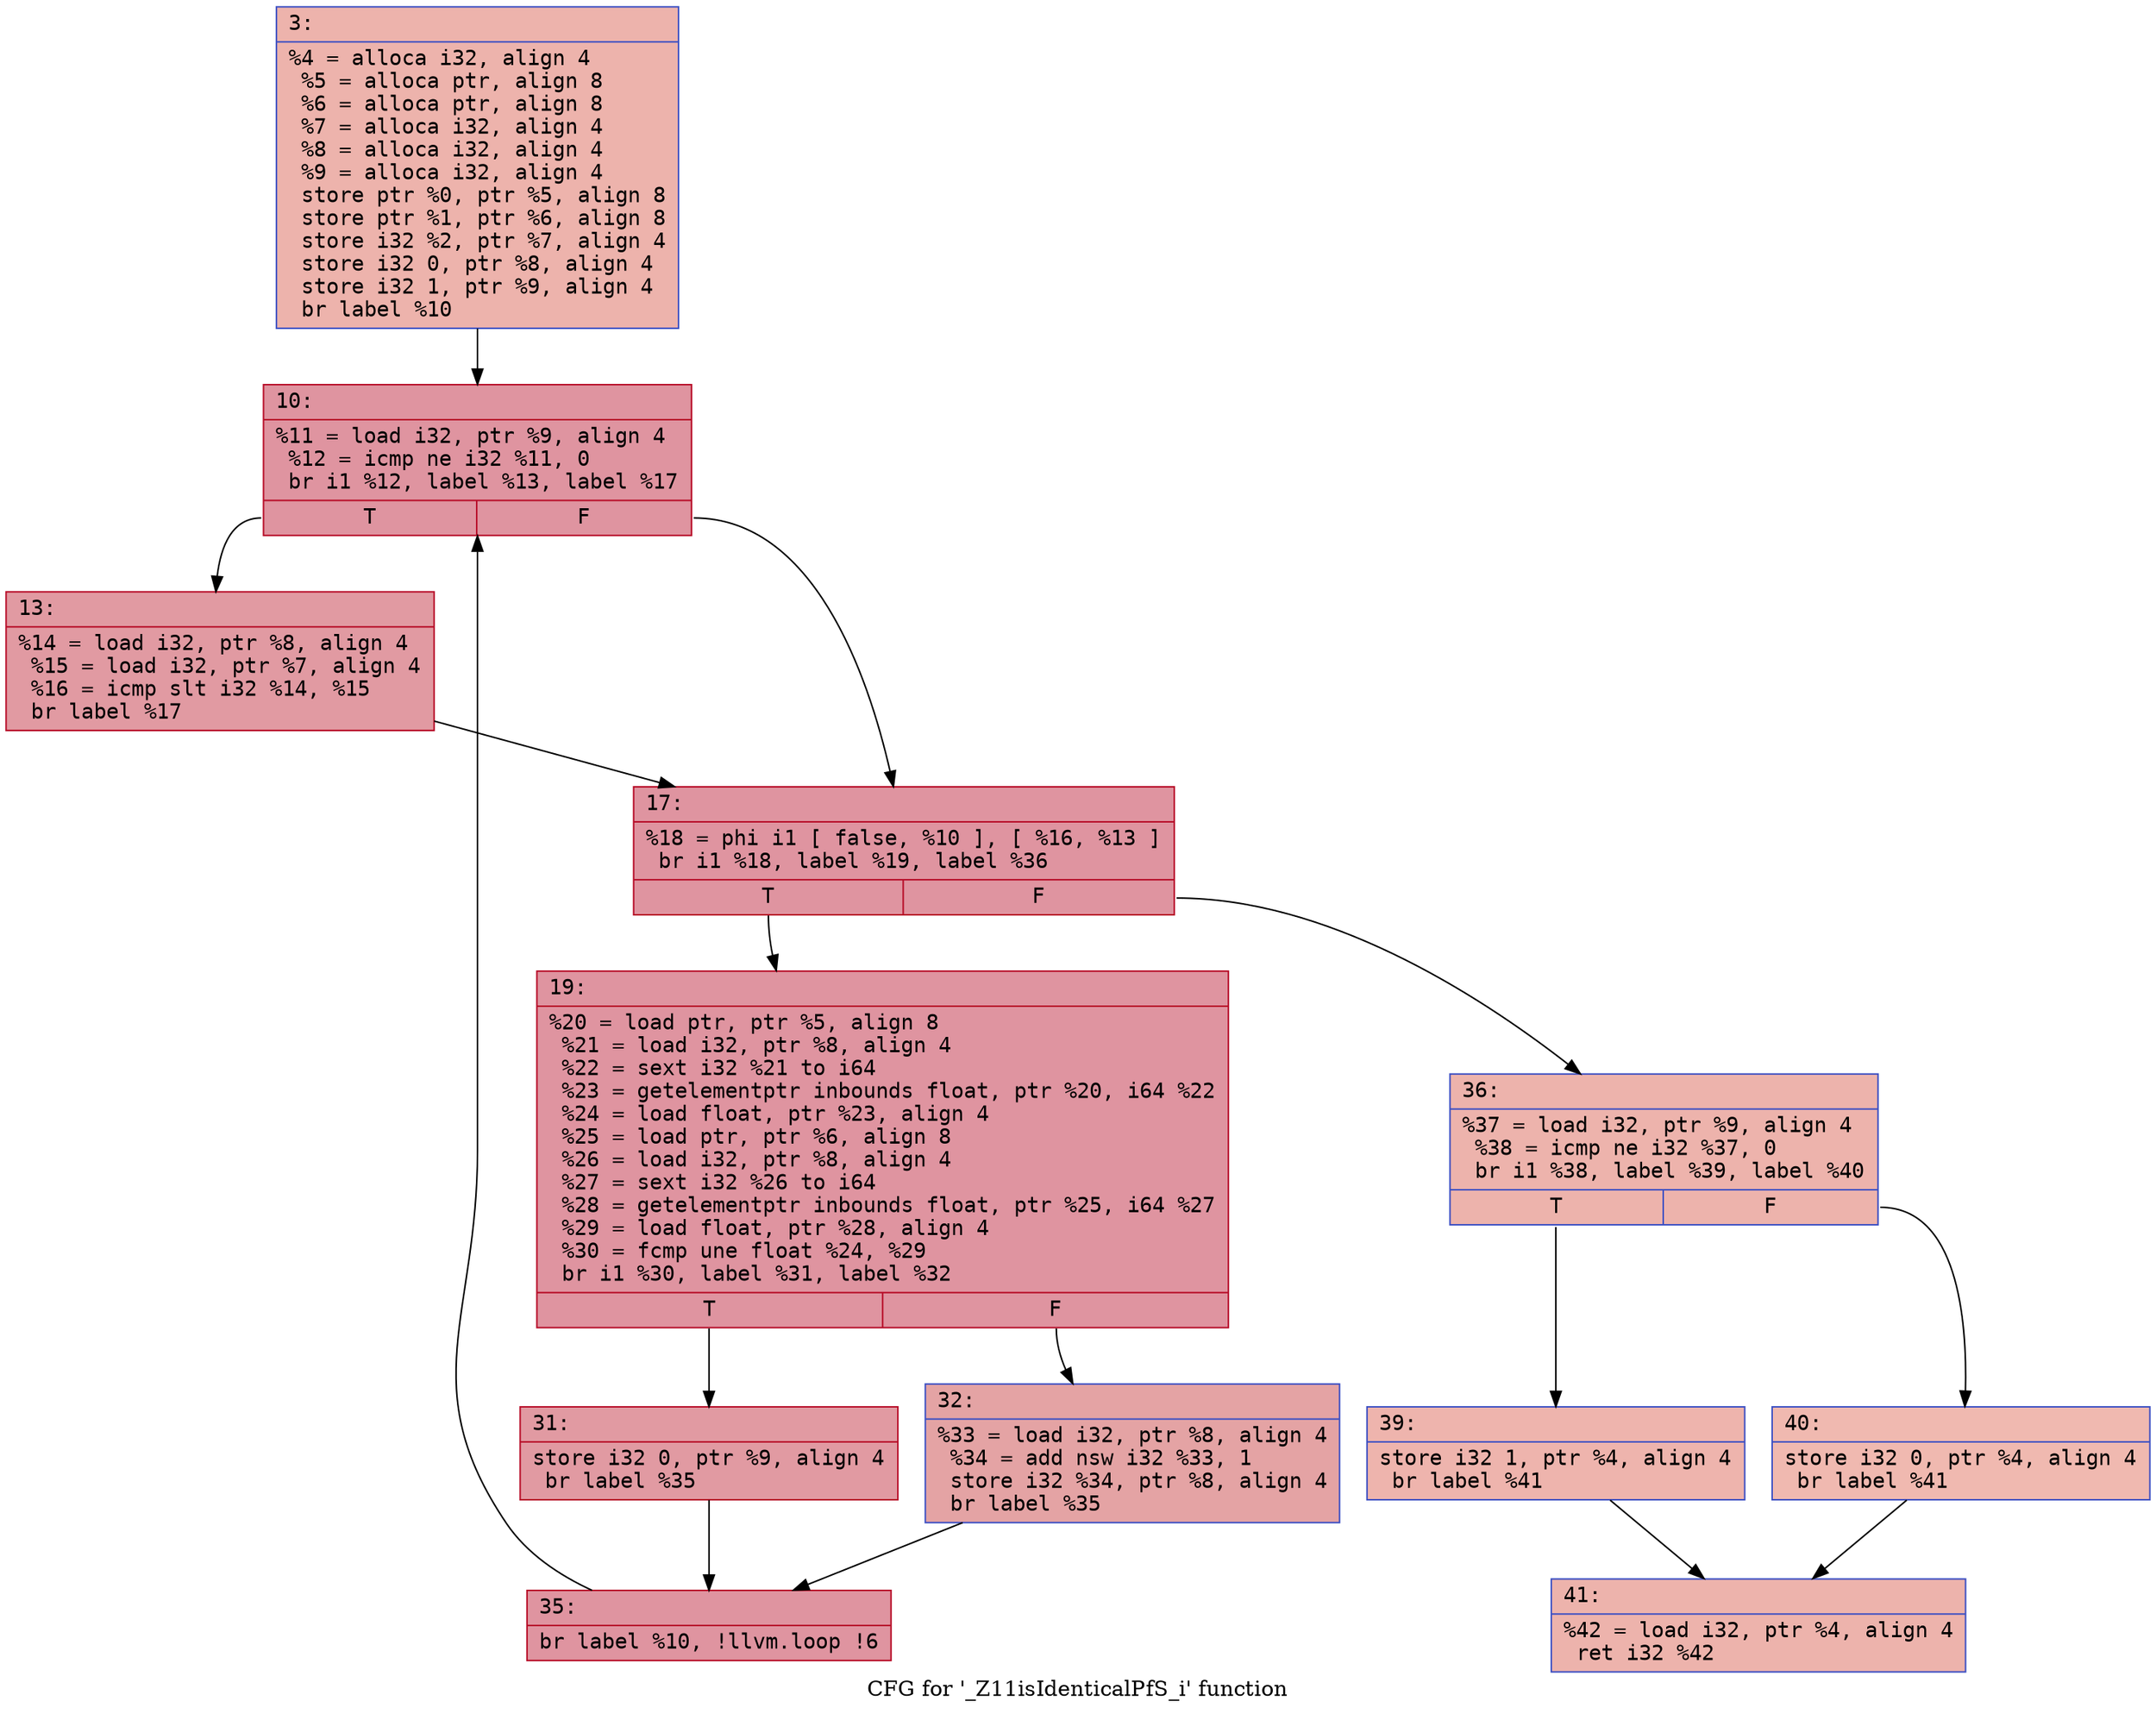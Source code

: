 digraph "CFG for '_Z11isIdenticalPfS_i' function" {
	label="CFG for '_Z11isIdenticalPfS_i' function";

	Node0x600000902850 [shape=record,color="#3d50c3ff", style=filled, fillcolor="#d6524470" fontname="Courier",label="{3:\l|  %4 = alloca i32, align 4\l  %5 = alloca ptr, align 8\l  %6 = alloca ptr, align 8\l  %7 = alloca i32, align 4\l  %8 = alloca i32, align 4\l  %9 = alloca i32, align 4\l  store ptr %0, ptr %5, align 8\l  store ptr %1, ptr %6, align 8\l  store i32 %2, ptr %7, align 4\l  store i32 0, ptr %8, align 4\l  store i32 1, ptr %9, align 4\l  br label %10\l}"];
	Node0x600000902850 -> Node0x6000009028a0[tooltip="3 -> 10\nProbability 100.00%" ];
	Node0x6000009028a0 [shape=record,color="#b70d28ff", style=filled, fillcolor="#b70d2870" fontname="Courier",label="{10:\l|  %11 = load i32, ptr %9, align 4\l  %12 = icmp ne i32 %11, 0\l  br i1 %12, label %13, label %17\l|{<s0>T|<s1>F}}"];
	Node0x6000009028a0:s0 -> Node0x6000009028f0[tooltip="10 -> 13\nProbability 62.50%" ];
	Node0x6000009028a0:s1 -> Node0x600000902940[tooltip="10 -> 17\nProbability 37.50%" ];
	Node0x6000009028f0 [shape=record,color="#b70d28ff", style=filled, fillcolor="#bb1b2c70" fontname="Courier",label="{13:\l|  %14 = load i32, ptr %8, align 4\l  %15 = load i32, ptr %7, align 4\l  %16 = icmp slt i32 %14, %15\l  br label %17\l}"];
	Node0x6000009028f0 -> Node0x600000902940[tooltip="13 -> 17\nProbability 100.00%" ];
	Node0x600000902940 [shape=record,color="#b70d28ff", style=filled, fillcolor="#b70d2870" fontname="Courier",label="{17:\l|  %18 = phi i1 [ false, %10 ], [ %16, %13 ]\l  br i1 %18, label %19, label %36\l|{<s0>T|<s1>F}}"];
	Node0x600000902940:s0 -> Node0x600000902990[tooltip="17 -> 19\nProbability 96.88%" ];
	Node0x600000902940:s1 -> Node0x600000902ad0[tooltip="17 -> 36\nProbability 3.12%" ];
	Node0x600000902990 [shape=record,color="#b70d28ff", style=filled, fillcolor="#b70d2870" fontname="Courier",label="{19:\l|  %20 = load ptr, ptr %5, align 8\l  %21 = load i32, ptr %8, align 4\l  %22 = sext i32 %21 to i64\l  %23 = getelementptr inbounds float, ptr %20, i64 %22\l  %24 = load float, ptr %23, align 4\l  %25 = load ptr, ptr %6, align 8\l  %26 = load i32, ptr %8, align 4\l  %27 = sext i32 %26 to i64\l  %28 = getelementptr inbounds float, ptr %25, i64 %27\l  %29 = load float, ptr %28, align 4\l  %30 = fcmp une float %24, %29\l  br i1 %30, label %31, label %32\l|{<s0>T|<s1>F}}"];
	Node0x600000902990:s0 -> Node0x6000009029e0[tooltip="19 -> 31\nProbability 62.50%" ];
	Node0x600000902990:s1 -> Node0x600000902a30[tooltip="19 -> 32\nProbability 37.50%" ];
	Node0x6000009029e0 [shape=record,color="#b70d28ff", style=filled, fillcolor="#bb1b2c70" fontname="Courier",label="{31:\l|  store i32 0, ptr %9, align 4\l  br label %35\l}"];
	Node0x6000009029e0 -> Node0x600000902a80[tooltip="31 -> 35\nProbability 100.00%" ];
	Node0x600000902a30 [shape=record,color="#3d50c3ff", style=filled, fillcolor="#c32e3170" fontname="Courier",label="{32:\l|  %33 = load i32, ptr %8, align 4\l  %34 = add nsw i32 %33, 1\l  store i32 %34, ptr %8, align 4\l  br label %35\l}"];
	Node0x600000902a30 -> Node0x600000902a80[tooltip="32 -> 35\nProbability 100.00%" ];
	Node0x600000902a80 [shape=record,color="#b70d28ff", style=filled, fillcolor="#b70d2870" fontname="Courier",label="{35:\l|  br label %10, !llvm.loop !6\l}"];
	Node0x600000902a80 -> Node0x6000009028a0[tooltip="35 -> 10\nProbability 100.00%" ];
	Node0x600000902ad0 [shape=record,color="#3d50c3ff", style=filled, fillcolor="#d6524470" fontname="Courier",label="{36:\l|  %37 = load i32, ptr %9, align 4\l  %38 = icmp ne i32 %37, 0\l  br i1 %38, label %39, label %40\l|{<s0>T|<s1>F}}"];
	Node0x600000902ad0:s0 -> Node0x600000902b20[tooltip="36 -> 39\nProbability 62.50%" ];
	Node0x600000902ad0:s1 -> Node0x600000902b70[tooltip="36 -> 40\nProbability 37.50%" ];
	Node0x600000902b20 [shape=record,color="#3d50c3ff", style=filled, fillcolor="#d8564670" fontname="Courier",label="{39:\l|  store i32 1, ptr %4, align 4\l  br label %41\l}"];
	Node0x600000902b20 -> Node0x600000902bc0[tooltip="39 -> 41\nProbability 100.00%" ];
	Node0x600000902b70 [shape=record,color="#3d50c3ff", style=filled, fillcolor="#de614d70" fontname="Courier",label="{40:\l|  store i32 0, ptr %4, align 4\l  br label %41\l}"];
	Node0x600000902b70 -> Node0x600000902bc0[tooltip="40 -> 41\nProbability 100.00%" ];
	Node0x600000902bc0 [shape=record,color="#3d50c3ff", style=filled, fillcolor="#d6524470" fontname="Courier",label="{41:\l|  %42 = load i32, ptr %4, align 4\l  ret i32 %42\l}"];
}
